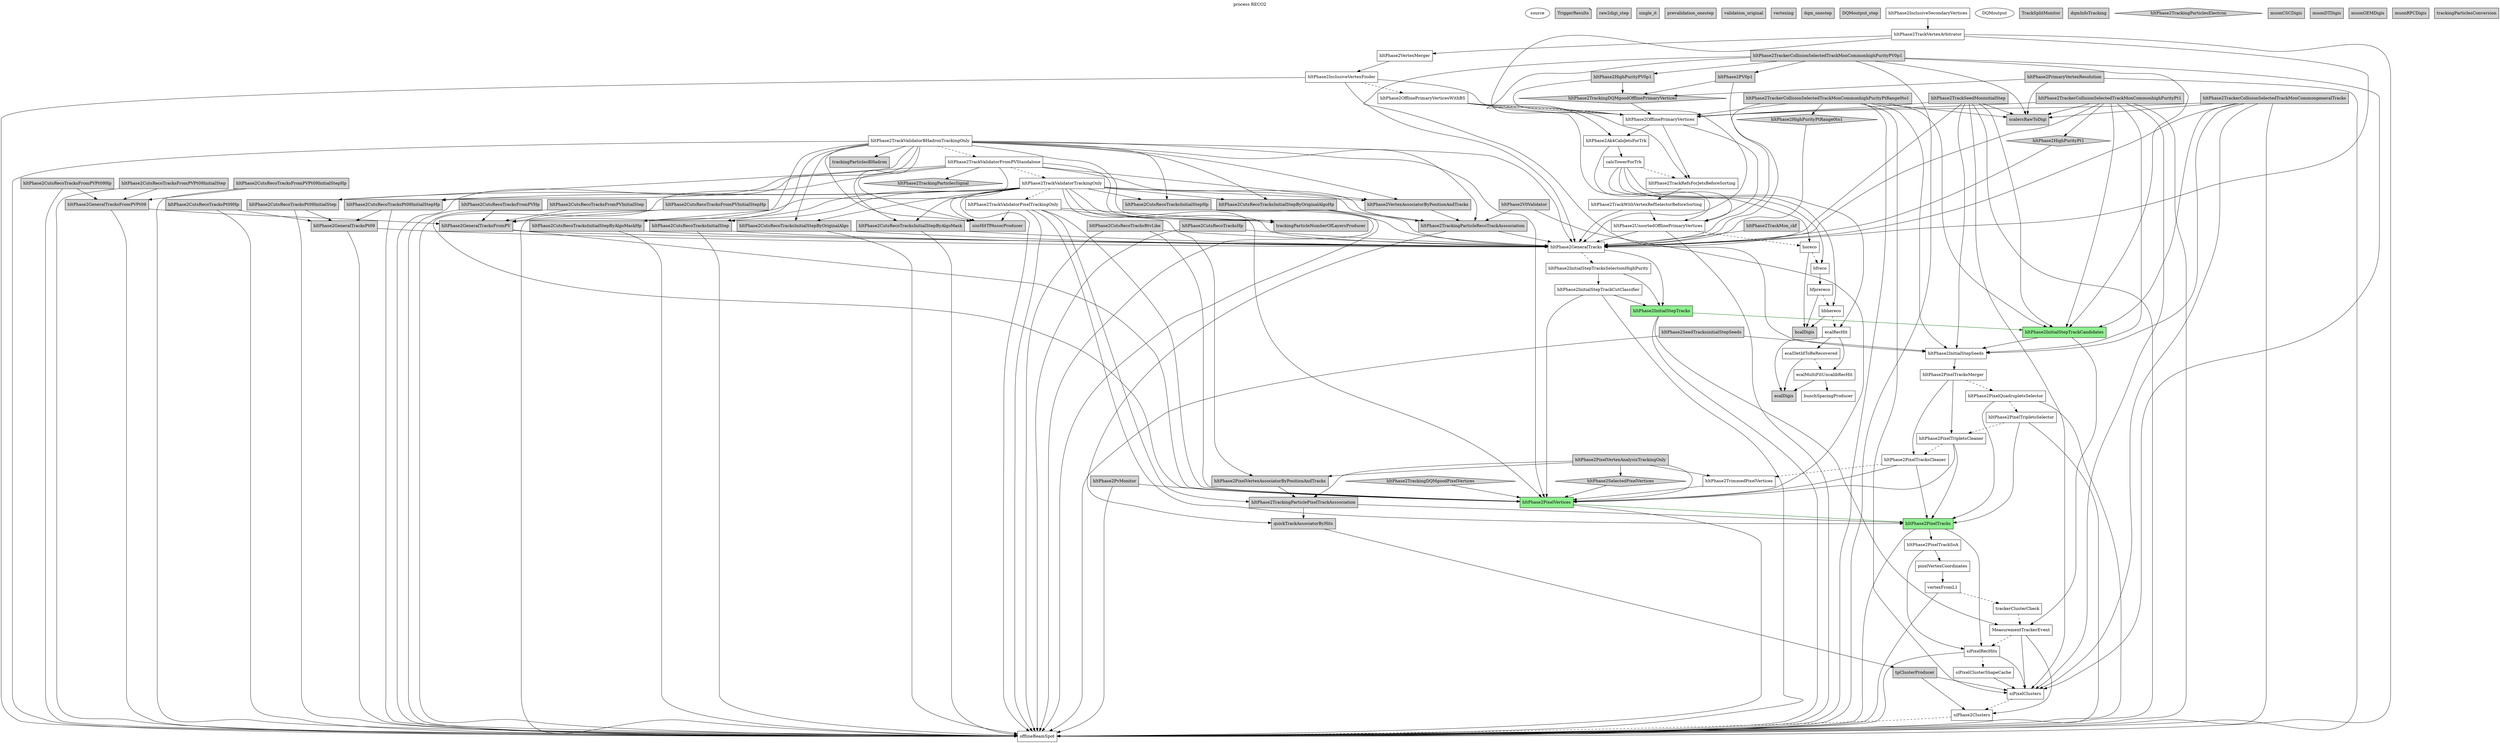 digraph RECO2 {
graph [
label="process RECO2", labelloc=top];
0[color=black, fillcolor=white, label=source, shape=oval, style=filled, tooltip=PoolSource];
1[color=black, fillcolor=lightgrey, label=TriggerResults, shape=note, style=filled, tooltip=TriggerResultInserter];
2[color=black, fillcolor=lightgrey, label=raw2digi_step, shape=box, style=filled, tooltip=PathStatusInserter];
3[color=black, fillcolor=lightgrey, label=single_it, shape=box, style=filled, tooltip=PathStatusInserter];
4[color=black, fillcolor=lightgrey, label=prevalidation_onestep, shape=box, style=filled, tooltip=PathStatusInserter];
5[color=black, fillcolor=lightgrey, label=validation_original, shape=box, style=filled, tooltip=PathStatusInserter];
6[color=black, fillcolor=lightgrey, label=vertexing, shape=box, style=filled, tooltip=PathStatusInserter];
7[color=black, fillcolor=lightgrey, label=dqm_onestep, shape=box, style=filled, tooltip=EndPathStatusInserter];
8[color=black, fillcolor=lightgrey, label=DQMoutput_step, shape=box, style=filled, tooltip=EndPathStatusInserter];
9[color=black, fillcolor=white, label=offlineBeamSpot, shape=box, style=filled, tooltip=BeamSpotProducer];
10[color=black, fillcolor=white, label=siPhase2Clusters, shape=box, style=filled, tooltip=Phase2TrackerClusterizer];
11[color=black, fillcolor=white, label=siPixelClusters, shape=box, style=filled, tooltip=SiPixelClusterProducer];
12[color=black, fillcolor=white, label=siPixelClusterShapeCache, shape=box, style=filled, tooltip=SiPixelClusterShapeCacheProducer];
13[color=black, fillcolor=white, label=siPixelRecHits, shape=box, style=filled, tooltip=SiPixelRecHitSoAFromLegacy];
14[color=black, fillcolor=white, label=MeasurementTrackerEvent, shape=box, style=filled, tooltip=MeasurementTrackerEventProducer];
15[color=black, fillcolor=white, label=trackerClusterCheck, shape=box, style=filled, tooltip=ClusterCheckerEDProducer];
16[color=black, fillcolor=white, label=vertexFromL1, shape=box, style=filled, tooltip=L1ToVertex];
17[color=black, fillcolor=white, label=pixelVertexCoordinates, shape=box, style=filled, tooltip=PixelVertexCoordinates];
18[color=black, fillcolor=white, label=hltPhase2PixelTrackSoA, shape=box, style=filled, tooltip=CAHitNtupletCUDA];
19[color=black, fillcolor=lightgreen, label=hltPhase2PixelTracks, shape=box, style=filled, tooltip=PixelTrackProducerFromSoA];
20[color=black, fillcolor=lightgreen, label=hltPhase2PixelVertices, shape=box, style=filled, tooltip=PixelVertexProducer];
21[color=black, fillcolor=white, label=hltPhase2TrimmedPixelVertices, shape=box, style=filled, tooltip=PixelVertexCollectionTrimmer];
22[color=black, fillcolor=white, label=hltPhase2PixelTracksCleaner, shape=box, style=filled, tooltip=TrackWithVertexSelector];
23[color=black, fillcolor=white, label=hltPhase2PixelTripletsCleaner, shape=box, style=filled, tooltip=TrackWithVertexSelector];
24[color=black, fillcolor=white, label=hltPhase2PixelTripletsSelector, shape=box, style=filled, tooltip=RecoTrackViewRefSelector];
25[color=black, fillcolor=white, label=hltPhase2PixelQuadrupletsSelector, shape=box, style=filled, tooltip=RecoTrackViewRefSelector];
26[color=black, fillcolor=white, label=hltPhase2PixelTracksMerger, shape=box, style=filled, tooltip=TrackListMerger];
27[color=black, fillcolor=white, label=hltPhase2InitialStepSeeds, shape=box, style=filled, tooltip=SeedGeneratorFromProtoTracksEDProducer];
28[color=black, fillcolor=lightgreen, label=hltPhase2InitialStepTrackCandidates, shape=box, style=filled, tooltip=CkfTrackCandidateMaker];
29[color=black, fillcolor=lightgreen, label=hltPhase2InitialStepTracks, shape=box, style=filled, tooltip=TrackProducer];
30[color=black, fillcolor=white, label=hltPhase2InitialStepTrackCutClassifier, shape=box, style=filled, tooltip=TrackCutClassifier];
31[color=black, fillcolor=white, label=hltPhase2InitialStepTracksSelectionHighPurity, shape=box, style=filled, tooltip=TrackCollectionFilterCloner];
32[color=black, fillcolor=white, label=hltPhase2GeneralTracks, shape=box, style=filled, tooltip=TrackListMerger];
33[color=black, fillcolor=white, label=hltPhase2TrackValidatorPixelTrackingOnly, shape=box, style=filled, tooltip=MultiTrackValidator];
34[color=black, fillcolor=white, label=hltPhase2TrackValidatorTrackingOnly, shape=box, style=filled, tooltip=MultiTrackValidator];
35[color=black, fillcolor=white, label=hltPhase2TrackValidatorFromPVStandalone, shape=box, style=filled, tooltip=MultiTrackValidator];
36[color=black, fillcolor=white, label=hltPhase2TrackValidatorBHadronTrackingOnly, shape=box, style=filled, tooltip=MultiTrackValidator];
37[color=black, fillcolor=white, label=bunchSpacingProducer, shape=box, style=filled, tooltip=BunchSpacingProducer];
38[color=black, fillcolor=white, label=ecalMultiFitUncalibRecHit, shape=box, style=filled, tooltip=EcalUncalibRecHitProducer];
39[color=black, fillcolor=white, label=ecalDetIdToBeRecovered, shape=box, style=filled, tooltip=EcalDetIdToBeRecoveredProducer];
40[color=black, fillcolor=white, label=ecalRecHit, shape=box, style=filled, tooltip=EcalRecHitProducer];
41[color=black, fillcolor=white, label=hbhereco, shape=box, style=filled, tooltip=HBHEPhase1Reconstructor];
42[color=black, fillcolor=white, label=hfprereco, shape=box, style=filled, tooltip=HFPreReconstructor];
43[color=black, fillcolor=white, label=hfreco, shape=box, style=filled, tooltip=HFPhase1Reconstructor];
44[color=black, fillcolor=white, label=horeco, shape=box, style=filled, tooltip=HcalHitReconstructor];
45[color=black, fillcolor=white, label=hltPhase2UnsortedOfflinePrimaryVertices, shape=box, style=filled, tooltip=PrimaryVertexProducer];
46[color=black, fillcolor=white, label=hltPhase2TrackWithVertexRefSelectorBeforeSorting, shape=box, style=filled, tooltip=TrackWithVertexRefSelector];
47[color=black, fillcolor=white, label=hltPhase2TrackRefsForJetsBeforeSorting, shape=box, style=filled, tooltip=ChargedRefCandidateProducer];
48[color=black, fillcolor=white, label=caloTowerForTrk, shape=box, style=filled, tooltip=CaloTowersCreator];
49[color=black, fillcolor=white, label=hltPhase2Ak4CaloJetsForTrk, shape=box, style=filled, tooltip=FastjetJetProducer];
50[color=black, fillcolor=white, label=hltPhase2OfflinePrimaryVertices, shape=box, style=filled, tooltip=RecoChargedRefCandidatePrimaryVertexSorter];
51[color=black, fillcolor=white, label=hltPhase2OfflinePrimaryVerticesWithBS, shape=box, style=filled, tooltip=RecoChargedRefCandidatePrimaryVertexSorter];
52[color=black, fillcolor=white, label=hltPhase2InclusiveVertexFinder, shape=box, style=filled, tooltip=InclusiveVertexFinder];
53[color=black, fillcolor=white, label=hltPhase2VertexMerger, shape=box, style=filled, tooltip=VertexMerger];
54[color=black, fillcolor=white, label=hltPhase2TrackVertexArbitrator, shape=box, style=filled, tooltip=TrackVertexArbitrator];
55[color=black, fillcolor=white, label=hltPhase2InclusiveSecondaryVertices, shape=box, style=filled, tooltip=VertexMerger];
56[color=black, fillcolor=white, label=DQMoutput, shape=oval, style=filled, tooltip=DQMRootOutputModule];
57[color=black, fillcolor=lightgrey, label=TrackSplitMonitor, shape=box, style=filled, tooltip=TrackSplittingMonitor];
58[color=black, fillcolor=lightgrey, label=dqmInfoTracking, shape=box, style=filled, tooltip=DQMEventInfo];
59[color=black, fillcolor=lightgrey, label=ecalDigis, shape=box, style=filled, tooltip=EcalRawToDigi];
60[color=black, fillcolor=lightgrey, label=hcalDigis, shape=box, style=filled, tooltip=HcalRawToDigi];
61[color=black, fillcolor=lightgrey, label=hltPhase2CutsRecoTracksBtvLike, shape=box, style=filled, tooltip=RecoTrackViewRefSelector];
62[color=black, fillcolor=lightgrey, label=hltPhase2CutsRecoTracksFromPVHp, shape=box, style=filled, tooltip=RecoTrackViewRefSelector];
63[color=black, fillcolor=lightgrey, label=hltPhase2CutsRecoTracksFromPVInitialStep, shape=box, style=filled, tooltip=RecoTrackViewRefSelector];
64[color=black, fillcolor=lightgrey, label=hltPhase2CutsRecoTracksFromPVInitialStepHp, shape=box, style=filled, tooltip=RecoTrackViewRefSelector];
65[color=black, fillcolor=lightgrey, label=hltPhase2CutsRecoTracksFromPVPt09Hp, shape=box, style=filled, tooltip=RecoTrackViewRefSelector];
66[color=black, fillcolor=lightgrey, label=hltPhase2CutsRecoTracksFromPVPt09InitialStep, shape=box, style=filled, tooltip=RecoTrackViewRefSelector];
67[color=black, fillcolor=lightgrey, label=hltPhase2CutsRecoTracksFromPVPt09InitialStepHp, shape=box, style=filled, tooltip=RecoTrackViewRefSelector];
68[color=black, fillcolor=lightgrey, label=hltPhase2CutsRecoTracksHp, shape=box, style=filled, tooltip=RecoTrackViewRefSelector];
69[color=black, fillcolor=lightgrey, label=hltPhase2CutsRecoTracksInitialStep, shape=box, style=filled, tooltip=RecoTrackViewRefSelector];
70[color=black, fillcolor=lightgrey, label=hltPhase2CutsRecoTracksInitialStepByAlgoMask, shape=box, style=filled, tooltip=RecoTrackViewRefSelector];
71[color=black, fillcolor=lightgrey, label=hltPhase2CutsRecoTracksInitialStepByAlgoMaskHp, shape=box, style=filled, tooltip=RecoTrackViewRefSelector];
72[color=black, fillcolor=lightgrey, label=hltPhase2CutsRecoTracksInitialStepByOriginalAlgo, shape=box, style=filled, tooltip=RecoTrackViewRefSelector];
73[color=black, fillcolor=lightgrey, label=hltPhase2CutsRecoTracksInitialStepByOriginalAlgoHp, shape=box, style=filled, tooltip=RecoTrackViewRefSelector];
74[color=black, fillcolor=lightgrey, label=hltPhase2CutsRecoTracksInitialStepHp, shape=box, style=filled, tooltip=RecoTrackViewRefSelector];
75[color=black, fillcolor=lightgrey, label=hltPhase2CutsRecoTracksPt09Hp, shape=box, style=filled, tooltip=RecoTrackViewRefSelector];
76[color=black, fillcolor=lightgrey, label=hltPhase2CutsRecoTracksPt09InitialStep, shape=box, style=filled, tooltip=RecoTrackViewRefSelector];
77[color=black, fillcolor=lightgrey, label=hltPhase2CutsRecoTracksPt09InitialStepHp, shape=box, style=filled, tooltip=RecoTrackViewRefSelector];
78[color=black, fillcolor=lightgrey, label=hltPhase2GeneralTracksFromPV, shape=box, style=filled, tooltip=TrackWithVertexRefSelector];
79[color=black, fillcolor=lightgrey, label=hltPhase2GeneralTracksFromPVPt09, shape=box, style=filled, tooltip=RecoTrackViewRefSelector];
80[color=black, fillcolor=lightgrey, label=hltPhase2GeneralTracksPt09, shape=box, style=filled, tooltip=RecoTrackViewRefSelector];
81[color=black, fillcolor=lightgrey, label=hltPhase2HighPurityPV0p1, shape=box, style=filled, tooltip=TrackWithVertexSelector];
82[color=black, fillcolor=lightgrey, label=hltPhase2HighPurityPt1, shape=diamond, style=filled, tooltip=TrackSelector];
83[color=black, fillcolor=lightgrey, label=hltPhase2HighPurityPtRange0to1, shape=diamond, style=filled, tooltip=TrackSelector];
84[color=black, fillcolor=lightgrey, label=hltPhase2PV0p1, shape=box, style=filled, tooltip=TrackWithVertexSelector];
85[color=black, fillcolor=lightgrey, label=hltPhase2PixelVertexAnalysisTrackingOnly, shape=box, style=filled, tooltip=PrimaryVertexAnalyzer4PUSlimmed];
86[color=black, fillcolor=lightgrey, label=hltPhase2PixelVertexAssociatorByPositionAndTracks, shape=box, style=filled, tooltip=VertexAssociatorByPositionAndTracksProducer];
87[color=black, fillcolor=lightgrey, label=hltPhase2PrimaryVertexResolution, shape=box, style=filled, tooltip=PrimaryVertexResolution];
88[color=black, fillcolor=lightgrey, label=hltPhase2PvMonitor, shape=box, style=filled, tooltip=PrimaryVertexMonitor];
89[color=black, fillcolor=lightgrey, label=hltPhase2SeedTracksinitialStepSeeds, shape=box, style=filled, tooltip=TrackFromSeedProducer];
90[color=black, fillcolor=lightgrey, label=hltPhase2SelectedPixelVertices, shape=diamond, style=filled, tooltip=VertexSelector];
91[color=black, fillcolor=lightgrey, label=hltPhase2TrackMon_ckf, shape=box, style=filled, tooltip=TrackEfficiencyMonitor];
92[color=black, fillcolor=lightgrey, label=hltPhase2TrackSeedMoninitialStep, shape=box, style=filled, tooltip=TrackingMonitor];
93[color=black, fillcolor=lightgrey, label=hltPhase2TrackerCollisionSelectedTrackMonCommongeneralTracks, shape=box, style=filled, tooltip=TrackingMonitor];
94[color=black, fillcolor=lightgrey, label=hltPhase2TrackerCollisionSelectedTrackMonCommonhighPurityPV0p1, shape=box, style=filled, tooltip=TrackingMonitor];
95[color=black, fillcolor=lightgrey, label=hltPhase2TrackerCollisionSelectedTrackMonCommonhighPurityPt1, shape=box, style=filled, tooltip=TrackingMonitor];
96[color=black, fillcolor=lightgrey, label=hltPhase2TrackerCollisionSelectedTrackMonCommonhighPurityPtRange0to1, shape=box, style=filled, tooltip=TrackingMonitor];
97[color=black, fillcolor=lightgrey, label=hltPhase2TrackingDQMgoodOfflinePrimaryVertices, shape=diamond, style=filled, tooltip=VertexSelector];
98[color=black, fillcolor=lightgrey, label=hltPhase2TrackingDQMgoodPixelVertices, shape=diamond, style=filled, tooltip=VertexSelector];
99[color=black, fillcolor=lightgrey, label=hltPhase2TrackingParticlePixelTrackAsssociation, shape=box, style=filled, tooltip=TrackAssociatorEDProducer];
100[color=black, fillcolor=lightgrey, label=hltPhase2TrackingParticleRecoTrackAsssociation, shape=box, style=filled, tooltip=TrackAssociatorEDProducer];
101[color=black, fillcolor=lightgrey, label=hltPhase2TrackingParticlesElectron, shape=diamond, style=filled, tooltip=TrackingParticleRefSelector];
102[color=black, fillcolor=lightgrey, label=hltPhase2TrackingParticlesSignal, shape=diamond, style=filled, tooltip=TrackingParticleRefSelector];
103[color=black, fillcolor=lightgrey, label=hltPhase2V0Validator, shape=box, style=filled, tooltip=V0Validator];
104[color=black, fillcolor=lightgrey, label=hltPhase2VertexAssociatorByPositionAndTracks, shape=box, style=filled, tooltip=VertexAssociatorByPositionAndTracksProducer];
105[color=black, fillcolor=lightgrey, label=muonCSCDigis, shape=box, style=filled, tooltip=CSCDCCUnpacker];
106[color=black, fillcolor=lightgrey, label=muonDTDigis, shape=box, style=filled, tooltip=DTuROSRawToDigi];
107[color=black, fillcolor=lightgrey, label=muonGEMDigis, shape=box, style=filled, tooltip=GEMRawToDigiModule];
108[color=black, fillcolor=lightgrey, label=muonRPCDigis, shape=box, style=filled, tooltip=RPCUnpackingModule];
109[color=black, fillcolor=lightgrey, label=quickTrackAssociatorByHits, shape=box, style=filled, tooltip=QuickTrackAssociatorByHitsProducer];
110[color=black, fillcolor=lightgrey, label=scalersRawToDigi, shape=box, style=filled, tooltip=ScalersRawToDigi];
111[color=black, fillcolor=lightgrey, label=simHitTPAssocProducer, shape=box, style=filled, tooltip=SimHitTPAssociationProducer];
112[color=black, fillcolor=lightgrey, label=tpClusterProducer, shape=box, style=filled, tooltip=ClusterTPAssociationProducer];
113[color=black, fillcolor=lightgrey, label=trackingParticleNumberOfLayersProducer, shape=box, style=filled, tooltip=TrackingParticleNumberOfLayersProducer];
114[color=black, fillcolor=lightgrey, label=trackingParticlesBHadron, shape=box, style=filled, tooltip=TrackingParticleBHadronRefSelector];
115[color=black, fillcolor=lightgrey, label=trackingParticlesConversion, shape=box, style=filled, tooltip=TrackingParticleConversionRefSelector];
10 -> 9[style=dashed];
11 -> 10[style=dashed];
12 -> 11;
13 -> 9;
13 -> 11;
13 -> 12[style=dashed];
14 -> 11;
14 -> 10;
14 -> 13[style=dashed];
15 -> 14[style=dashed];
16 -> 9;
16 -> 15[style=dashed];
17 -> 16;
18 -> 13;
18 -> 17;
19 -> 9;
19 -> 18;
19 -> 13;
20 -> 19[color=darkgreen];
20 -> 9;
21 -> 20;
22 -> 19;
22 -> 20;
22 -> 21[style=dashed];
23 -> 19;
23 -> 20;
23 -> 22[style=dashed];
24 -> 19;
24 -> 9;
24 -> 23[style=dashed];
25 -> 19;
25 -> 9;
25 -> 24[style=dashed];
26 -> 22;
26 -> 23;
26 -> 25[style=dashed];
27 -> 26;
28 -> 14;
28 -> 27;
29 -> 14;
29 -> 9;
29 -> 28[color=darkgreen];
30 -> 29;
30 -> 9;
30 -> 20;
31 -> 29;
31 -> 30;
32 -> 29;
32 -> 31[style=dashed];
33 -> 19;
33 -> 9;
33 -> 113;
33 -> 20;
33 -> 86;
33 -> 111;
33 -> 99;
34 -> 32;
34 -> 69;
34 -> 74;
34 -> 72;
34 -> 73;
34 -> 70;
34 -> 71;
34 -> 76;
34 -> 77;
34 -> 9;
34 -> 113;
34 -> 20;
34 -> 104;
34 -> 111;
34 -> 100;
34 -> 33[style=dashed];
35 -> 102;
35 -> 78;
35 -> 9;
35 -> 113;
35 -> 20;
35 -> 104;
35 -> 111;
35 -> 100;
35 -> 34[style=dashed];
36 -> 114;
36 -> 32;
36 -> 69;
36 -> 74;
36 -> 72;
36 -> 73;
36 -> 70;
36 -> 71;
36 -> 76;
36 -> 77;
36 -> 9;
36 -> 113;
36 -> 20;
36 -> 104;
36 -> 111;
36 -> 100;
36 -> 35[style=dashed];
38 -> 59;
38 -> 37;
39 -> 59;
39 -> 38[style=dashed];
40 -> 38;
40 -> 39;
40 -> 59;
41 -> 60;
41 -> 40[style=dashed];
42 -> 60;
42 -> 41[style=dashed];
43 -> 42;
44 -> 60;
44 -> 43[style=dashed];
45 -> 32;
45 -> 9;
45 -> 44[style=dashed];
46 -> 32;
46 -> 45;
47 -> 46;
48 -> 41;
48 -> 44;
48 -> 43;
48 -> 40;
48 -> 47[style=dashed];
49 -> 45;
49 -> 48;
50 -> 47;
50 -> 45;
50 -> 49;
51 -> 47;
51 -> 45;
51 -> 49;
51 -> 50[style=dashed];
52 -> 9;
52 -> 50;
52 -> 32;
52 -> 51[style=dashed];
53 -> 52;
54 -> 50;
54 -> 53;
54 -> 9;
54 -> 32;
55 -> 54;
61 -> 32;
61 -> 9;
61 -> 20;
62 -> 78;
62 -> 9;
63 -> 78;
63 -> 9;
64 -> 78;
64 -> 9;
65 -> 79;
65 -> 9;
66 -> 79;
66 -> 9;
67 -> 79;
67 -> 9;
68 -> 32;
68 -> 9;
69 -> 32;
69 -> 9;
70 -> 32;
70 -> 9;
71 -> 32;
71 -> 9;
72 -> 32;
72 -> 9;
73 -> 32;
73 -> 9;
74 -> 32;
74 -> 9;
75 -> 80;
75 -> 9;
76 -> 80;
76 -> 9;
77 -> 80;
77 -> 9;
78 -> 32;
78 -> 20;
79 -> 78;
79 -> 9;
80 -> 32;
80 -> 9;
81 -> 32;
81 -> 97;
82 -> 32;
83 -> 32;
84 -> 32;
84 -> 97;
85 -> 99;
85 -> 86;
85 -> 20;
85 -> 90;
85 -> 21;
86 -> 99;
87 -> 97;
87 -> 9;
87 -> 110;
88 -> 20;
88 -> 9;
89 -> 27;
89 -> 9;
90 -> 20;
91 -> 32;
92 -> 9;
92 -> 50;
92 -> 110;
92 -> 32;
92 -> 28;
92 -> 27;
92 -> 11;
93 -> 110;
93 -> 9;
93 -> 50;
93 -> 32;
93 -> 28;
93 -> 27;
93 -> 11;
94 -> 110;
94 -> 9;
94 -> 50;
94 -> 84;
94 -> 81;
94 -> 28;
94 -> 27;
94 -> 11;
95 -> 110;
95 -> 9;
95 -> 50;
95 -> 32;
95 -> 82;
95 -> 28;
95 -> 27;
95 -> 11;
96 -> 110;
96 -> 9;
96 -> 50;
96 -> 32;
96 -> 83;
96 -> 28;
96 -> 27;
96 -> 11;
97 -> 50;
98 -> 20;
99 -> 19;
99 -> 109;
100 -> 32;
100 -> 109;
103 -> 100;
103 -> 20;
104 -> 100;
109 -> 112;
112 -> 11;
112 -> 10;
}
